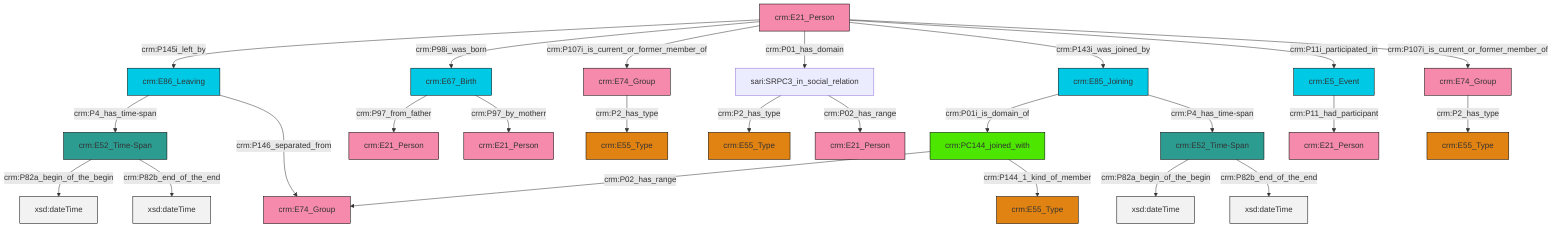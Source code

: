 graph TD
classDef Literal fill:#f2f2f2,stroke:#000000;
classDef CRM_Entity fill:#FFFFFF,stroke:#000000;
classDef Temporal_Entity fill:#00C9E6, stroke:#000000;
classDef Type fill:#E18312, stroke:#000000;
classDef Time-Span fill:#2C9C91, stroke:#000000;
classDef Appellation fill:#FFEB7F, stroke:#000000;
classDef Place fill:#008836, stroke:#000000;
classDef Persistent_Item fill:#B266B2, stroke:#000000;
classDef Conceptual_Object fill:#FFD700, stroke:#000000;
classDef Physical_Thing fill:#D2B48C, stroke:#000000;
classDef Actor fill:#f58aad, stroke:#000000;
classDef PC_Classes fill:#4ce600, stroke:#000000;
classDef Multi fill:#cccccc,stroke:#000000;

6["crm:E21_Person"]:::Actor -->|crm:P145i_left_by| 8["crm:E86_Leaving"]:::Temporal_Entity
6["crm:E21_Person"]:::Actor -->|crm:P98i_was_born| 9["crm:E67_Birth"]:::Temporal_Entity
9["crm:E67_Birth"]:::Temporal_Entity -->|crm:P97_from_father| 12["crm:E21_Person"]:::Actor
17["crm:PC144_joined_with"]:::PC_Classes -->|crm:P02_has_range| 18["crm:E74_Group"]:::Actor
6["crm:E21_Person"]:::Actor -->|crm:P107i_is_current_or_former_member_of| 23["crm:E74_Group"]:::Actor
17["crm:PC144_joined_with"]:::PC_Classes -->|crm:P144_1_kind_of_member| 15["crm:E55_Type"]:::Type
24["crm:E85_Joining"]:::Temporal_Entity -->|crm:P01i_is_domain_of| 17["crm:PC144_joined_with"]:::PC_Classes
25["crm:E52_Time-Span"]:::Time-Span -->|crm:P82a_begin_of_the_begin| 26[xsd:dateTime]:::Literal
6["crm:E21_Person"]:::Actor -->|crm:P01_has_domain| 4["sari:SRPC3_in_social_relation"]:::Default
8["crm:E86_Leaving"]:::Temporal_Entity -->|crm:P4_has_time-span| 27["crm:E52_Time-Span"]:::Time-Span
9["crm:E67_Birth"]:::Temporal_Entity -->|crm:P97_by_motherr| 0["crm:E21_Person"]:::Actor
13["crm:E5_Event"]:::Temporal_Entity -->|crm:P11_had_participant| 2["crm:E21_Person"]:::Actor
6["crm:E21_Person"]:::Actor -->|crm:P143i_was_joined_by| 24["crm:E85_Joining"]:::Temporal_Entity
27["crm:E52_Time-Span"]:::Time-Span -->|crm:P82a_begin_of_the_begin| 31[xsd:dateTime]:::Literal
6["crm:E21_Person"]:::Actor -->|crm:P11i_participated_in| 13["crm:E5_Event"]:::Temporal_Entity
8["crm:E86_Leaving"]:::Temporal_Entity -->|crm:P146_separated_from| 18["crm:E74_Group"]:::Actor
6["crm:E21_Person"]:::Actor -->|crm:P107i_is_current_or_former_member_of| 10["crm:E74_Group"]:::Actor
24["crm:E85_Joining"]:::Temporal_Entity -->|crm:P4_has_time-span| 25["crm:E52_Time-Span"]:::Time-Span
4["sari:SRPC3_in_social_relation"]:::Default -->|crm:P2_has_type| 19["crm:E55_Type"]:::Type
10["crm:E74_Group"]:::Actor -->|crm:P2_has_type| 37["crm:E55_Type"]:::Type
23["crm:E74_Group"]:::Actor -->|crm:P2_has_type| 21["crm:E55_Type"]:::Type
4["sari:SRPC3_in_social_relation"]:::Default -->|crm:P02_has_range| 38["crm:E21_Person"]:::Actor
27["crm:E52_Time-Span"]:::Time-Span -->|crm:P82b_end_of_the_end| 41[xsd:dateTime]:::Literal
25["crm:E52_Time-Span"]:::Time-Span -->|crm:P82b_end_of_the_end| 46[xsd:dateTime]:::Literal